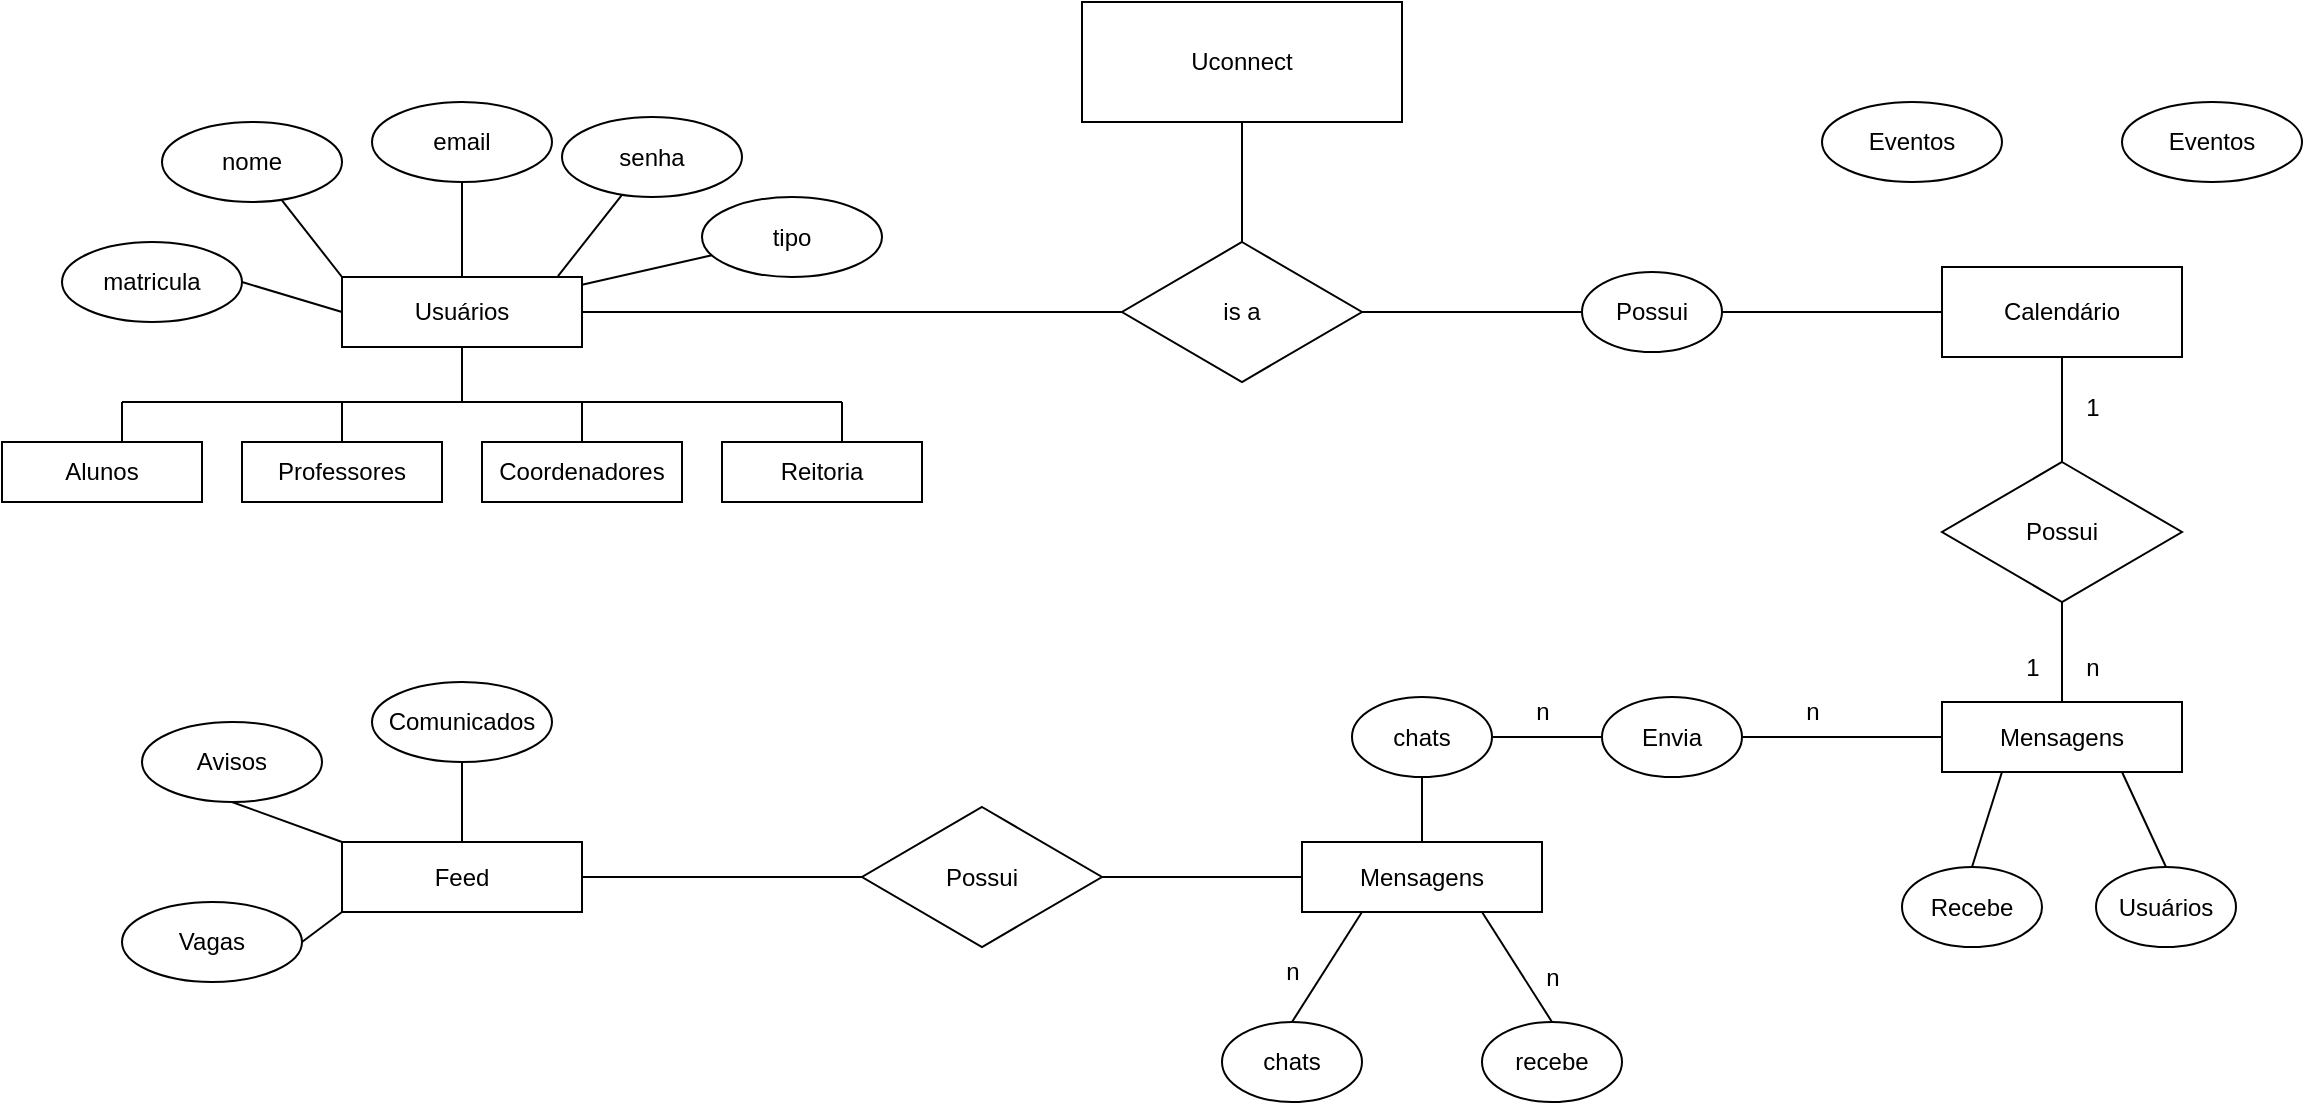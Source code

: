 <mxfile version="26.2.12">
  <diagram name="Página-1" id="XXjMigavx-W10F49XDjn">
    <mxGraphModel dx="1701" dy="1642" grid="1" gridSize="10" guides="1" tooltips="1" connect="1" arrows="1" fold="1" page="1" pageScale="1" pageWidth="827" pageHeight="1169" math="0" shadow="0">
      <root>
        <mxCell id="0" />
        <mxCell id="1" parent="0" />
        <mxCell id="xmNOLHHIbgw2WWlU3eTN-1" value="&lt;font style=&quot;vertical-align: inherit;&quot;&gt;&lt;font style=&quot;vertical-align: inherit;&quot;&gt;Uconnect&lt;/font&gt;&lt;/font&gt;" style="rounded=0;whiteSpace=wrap;html=1;" vertex="1" parent="1">
          <mxGeometry x="320" y="-80" width="160" height="60" as="geometry" />
        </mxCell>
        <mxCell id="xmNOLHHIbgw2WWlU3eTN-2" value="&lt;font style=&quot;vertical-align: inherit;&quot;&gt;&lt;font style=&quot;vertical-align: inherit;&quot;&gt;is a&lt;/font&gt;&lt;/font&gt;" style="rhombus;whiteSpace=wrap;html=1;" vertex="1" parent="1">
          <mxGeometry x="340" y="40" width="120" height="70" as="geometry" />
        </mxCell>
        <mxCell id="xmNOLHHIbgw2WWlU3eTN-4" value="" style="endArrow=none;html=1;rounded=0;entryX=0.5;entryY=1;entryDx=0;entryDy=0;exitX=0.5;exitY=0;exitDx=0;exitDy=0;" edge="1" parent="1" source="xmNOLHHIbgw2WWlU3eTN-2" target="xmNOLHHIbgw2WWlU3eTN-1">
          <mxGeometry width="50" height="50" relative="1" as="geometry">
            <mxPoint x="400" y="30" as="sourcePoint" />
            <mxPoint x="440" y="100" as="targetPoint" />
          </mxGeometry>
        </mxCell>
        <mxCell id="xmNOLHHIbgw2WWlU3eTN-6" value="&lt;font style=&quot;vertical-align: inherit;&quot;&gt;&lt;font style=&quot;vertical-align: inherit;&quot;&gt;Usuários&lt;/font&gt;&lt;/font&gt;" style="rounded=0;whiteSpace=wrap;html=1;" vertex="1" parent="1">
          <mxGeometry x="-50" y="57.5" width="120" height="35" as="geometry" />
        </mxCell>
        <mxCell id="xmNOLHHIbgw2WWlU3eTN-7" value="&lt;font style=&quot;vertical-align: inherit;&quot;&gt;&lt;font style=&quot;vertical-align: inherit;&quot;&gt;matricula&lt;/font&gt;&lt;/font&gt;" style="ellipse;whiteSpace=wrap;html=1;" vertex="1" parent="1">
          <mxGeometry x="-190" y="40" width="90" height="40" as="geometry" />
        </mxCell>
        <mxCell id="xmNOLHHIbgw2WWlU3eTN-8" value="&lt;font style=&quot;vertical-align: inherit;&quot;&gt;&lt;font style=&quot;vertical-align: inherit;&quot;&gt;nome&lt;/font&gt;&lt;/font&gt;" style="ellipse;whiteSpace=wrap;html=1;" vertex="1" parent="1">
          <mxGeometry x="-140" y="-20" width="90" height="40" as="geometry" />
        </mxCell>
        <mxCell id="xmNOLHHIbgw2WWlU3eTN-9" value="&lt;font style=&quot;vertical-align: inherit;&quot;&gt;&lt;font style=&quot;vertical-align: inherit;&quot;&gt;&lt;font style=&quot;vertical-align: inherit;&quot;&gt;&lt;font style=&quot;vertical-align: inherit;&quot;&gt;email&lt;/font&gt;&lt;/font&gt;&lt;/font&gt;&lt;/font&gt;" style="ellipse;whiteSpace=wrap;html=1;" vertex="1" parent="1">
          <mxGeometry x="-35" y="-30" width="90" height="40" as="geometry" />
        </mxCell>
        <mxCell id="xmNOLHHIbgw2WWlU3eTN-10" value="&lt;font style=&quot;vertical-align: inherit;&quot;&gt;&lt;font style=&quot;vertical-align: inherit;&quot;&gt;&lt;font style=&quot;vertical-align: inherit;&quot;&gt;&lt;font style=&quot;vertical-align: inherit;&quot;&gt;&lt;font style=&quot;vertical-align: inherit;&quot;&gt;&lt;font style=&quot;vertical-align: inherit;&quot;&gt;senha&lt;/font&gt;&lt;/font&gt;&lt;/font&gt;&lt;/font&gt;&lt;/font&gt;&lt;/font&gt;" style="ellipse;whiteSpace=wrap;html=1;" vertex="1" parent="1">
          <mxGeometry x="60" y="-22.5" width="90" height="40" as="geometry" />
        </mxCell>
        <mxCell id="xmNOLHHIbgw2WWlU3eTN-11" value="&lt;font style=&quot;vertical-align: inherit;&quot;&gt;&lt;font style=&quot;vertical-align: inherit;&quot;&gt;tipo&lt;/font&gt;&lt;/font&gt;" style="ellipse;whiteSpace=wrap;html=1;" vertex="1" parent="1">
          <mxGeometry x="130" y="17.5" width="90" height="40" as="geometry" />
        </mxCell>
        <mxCell id="xmNOLHHIbgw2WWlU3eTN-12" value="" style="endArrow=none;html=1;rounded=0;" edge="1" parent="1" source="xmNOLHHIbgw2WWlU3eTN-6" target="xmNOLHHIbgw2WWlU3eTN-11">
          <mxGeometry width="50" height="50" relative="1" as="geometry">
            <mxPoint x="250" y="150" as="sourcePoint" />
            <mxPoint x="300" y="100" as="targetPoint" />
          </mxGeometry>
        </mxCell>
        <mxCell id="xmNOLHHIbgw2WWlU3eTN-13" value="" style="endArrow=none;html=1;rounded=0;exitX=0.9;exitY=-0.014;exitDx=0;exitDy=0;exitPerimeter=0;" edge="1" parent="1" source="xmNOLHHIbgw2WWlU3eTN-6" target="xmNOLHHIbgw2WWlU3eTN-10">
          <mxGeometry width="50" height="50" relative="1" as="geometry">
            <mxPoint x="70" y="50" as="sourcePoint" />
            <mxPoint x="300" y="100" as="targetPoint" />
          </mxGeometry>
        </mxCell>
        <mxCell id="xmNOLHHIbgw2WWlU3eTN-14" value="" style="endArrow=none;html=1;rounded=0;exitX=0.5;exitY=0;exitDx=0;exitDy=0;entryX=0.5;entryY=1;entryDx=0;entryDy=0;" edge="1" parent="1" source="xmNOLHHIbgw2WWlU3eTN-6" target="xmNOLHHIbgw2WWlU3eTN-9">
          <mxGeometry width="50" height="50" relative="1" as="geometry">
            <mxPoint x="250" y="150" as="sourcePoint" />
            <mxPoint x="300" y="100" as="targetPoint" />
          </mxGeometry>
        </mxCell>
        <mxCell id="xmNOLHHIbgw2WWlU3eTN-15" value="" style="endArrow=none;html=1;rounded=0;exitX=0;exitY=0;exitDx=0;exitDy=0;" edge="1" parent="1" source="xmNOLHHIbgw2WWlU3eTN-6" target="xmNOLHHIbgw2WWlU3eTN-8">
          <mxGeometry width="50" height="50" relative="1" as="geometry">
            <mxPoint x="250" y="150" as="sourcePoint" />
            <mxPoint x="300" y="100" as="targetPoint" />
          </mxGeometry>
        </mxCell>
        <mxCell id="xmNOLHHIbgw2WWlU3eTN-16" value="" style="endArrow=none;html=1;rounded=0;exitX=0;exitY=0.5;exitDx=0;exitDy=0;entryX=1;entryY=0.5;entryDx=0;entryDy=0;" edge="1" parent="1" source="xmNOLHHIbgw2WWlU3eTN-6" target="xmNOLHHIbgw2WWlU3eTN-7">
          <mxGeometry width="50" height="50" relative="1" as="geometry">
            <mxPoint x="250" y="150" as="sourcePoint" />
            <mxPoint x="300" y="100" as="targetPoint" />
          </mxGeometry>
        </mxCell>
        <mxCell id="xmNOLHHIbgw2WWlU3eTN-17" value="" style="endArrow=none;html=1;rounded=0;exitX=1;exitY=0.5;exitDx=0;exitDy=0;" edge="1" parent="1" source="xmNOLHHIbgw2WWlU3eTN-6" target="xmNOLHHIbgw2WWlU3eTN-2">
          <mxGeometry width="50" height="50" relative="1" as="geometry">
            <mxPoint x="250" y="150" as="sourcePoint" />
            <mxPoint x="300" y="100" as="targetPoint" />
          </mxGeometry>
        </mxCell>
        <mxCell id="xmNOLHHIbgw2WWlU3eTN-18" value="&lt;font style=&quot;vertical-align: inherit;&quot;&gt;&lt;font style=&quot;vertical-align: inherit;&quot;&gt;Alunos&lt;/font&gt;&lt;/font&gt;" style="rounded=0;whiteSpace=wrap;html=1;" vertex="1" parent="1">
          <mxGeometry x="-220" y="140" width="100" height="30" as="geometry" />
        </mxCell>
        <mxCell id="xmNOLHHIbgw2WWlU3eTN-19" value="&lt;font style=&quot;vertical-align: inherit;&quot;&gt;&lt;font style=&quot;vertical-align: inherit;&quot;&gt;Professores&lt;/font&gt;&lt;/font&gt;" style="rounded=0;whiteSpace=wrap;html=1;" vertex="1" parent="1">
          <mxGeometry x="-100" y="140" width="100" height="30" as="geometry" />
        </mxCell>
        <mxCell id="xmNOLHHIbgw2WWlU3eTN-20" value="&lt;font style=&quot;vertical-align: inherit;&quot;&gt;&lt;font style=&quot;vertical-align: inherit;&quot;&gt;Coordenadores&lt;/font&gt;&lt;/font&gt;" style="rounded=0;whiteSpace=wrap;html=1;" vertex="1" parent="1">
          <mxGeometry x="20" y="140" width="100" height="30" as="geometry" />
        </mxCell>
        <mxCell id="xmNOLHHIbgw2WWlU3eTN-21" value="&lt;font style=&quot;vertical-align: inherit;&quot;&gt;&lt;font style=&quot;vertical-align: inherit;&quot;&gt;&lt;font style=&quot;vertical-align: inherit;&quot;&gt;&lt;font style=&quot;vertical-align: inherit;&quot;&gt;Reitoria&lt;/font&gt;&lt;/font&gt;&lt;/font&gt;&lt;/font&gt;" style="rounded=0;whiteSpace=wrap;html=1;" vertex="1" parent="1">
          <mxGeometry x="140" y="140" width="100" height="30" as="geometry" />
        </mxCell>
        <mxCell id="xmNOLHHIbgw2WWlU3eTN-22" value="" style="endArrow=none;html=1;rounded=0;entryX=0.5;entryY=1;entryDx=0;entryDy=0;" edge="1" parent="1" target="xmNOLHHIbgw2WWlU3eTN-6">
          <mxGeometry width="50" height="50" relative="1" as="geometry">
            <mxPoint x="10" y="120" as="sourcePoint" />
            <mxPoint x="160" y="100" as="targetPoint" />
          </mxGeometry>
        </mxCell>
        <mxCell id="xmNOLHHIbgw2WWlU3eTN-23" value="" style="endArrow=none;html=1;rounded=0;" edge="1" parent="1">
          <mxGeometry width="50" height="50" relative="1" as="geometry">
            <mxPoint x="-160" y="120" as="sourcePoint" />
            <mxPoint x="200" y="120" as="targetPoint" />
          </mxGeometry>
        </mxCell>
        <mxCell id="xmNOLHHIbgw2WWlU3eTN-24" value="" style="endArrow=none;html=1;rounded=0;" edge="1" parent="1">
          <mxGeometry width="50" height="50" relative="1" as="geometry">
            <mxPoint x="200" y="140" as="sourcePoint" />
            <mxPoint x="200" y="120" as="targetPoint" />
          </mxGeometry>
        </mxCell>
        <mxCell id="xmNOLHHIbgw2WWlU3eTN-25" value="" style="endArrow=none;html=1;rounded=0;exitX=0.5;exitY=0;exitDx=0;exitDy=0;" edge="1" parent="1" source="xmNOLHHIbgw2WWlU3eTN-20">
          <mxGeometry width="50" height="50" relative="1" as="geometry">
            <mxPoint x="110" y="150" as="sourcePoint" />
            <mxPoint x="70" y="120" as="targetPoint" />
          </mxGeometry>
        </mxCell>
        <mxCell id="xmNOLHHIbgw2WWlU3eTN-27" value="" style="endArrow=none;html=1;rounded=0;exitX=0.5;exitY=0;exitDx=0;exitDy=0;" edge="1" parent="1" source="xmNOLHHIbgw2WWlU3eTN-19">
          <mxGeometry width="50" height="50" relative="1" as="geometry">
            <mxPoint x="110" y="150" as="sourcePoint" />
            <mxPoint x="-50" y="120" as="targetPoint" />
          </mxGeometry>
        </mxCell>
        <mxCell id="xmNOLHHIbgw2WWlU3eTN-28" value="" style="endArrow=none;html=1;rounded=0;" edge="1" parent="1">
          <mxGeometry width="50" height="50" relative="1" as="geometry">
            <mxPoint x="-160" y="140" as="sourcePoint" />
            <mxPoint x="-160" y="120" as="targetPoint" />
          </mxGeometry>
        </mxCell>
        <mxCell id="xmNOLHHIbgw2WWlU3eTN-31" value="" style="endArrow=none;html=1;rounded=0;exitX=1;exitY=0.5;exitDx=0;exitDy=0;entryX=0;entryY=0.5;entryDx=0;entryDy=0;" edge="1" parent="1" source="xmNOLHHIbgw2WWlU3eTN-2" target="xmNOLHHIbgw2WWlU3eTN-32">
          <mxGeometry width="50" height="50" relative="1" as="geometry">
            <mxPoint x="590" y="150" as="sourcePoint" />
            <mxPoint x="560" y="80" as="targetPoint" />
          </mxGeometry>
        </mxCell>
        <mxCell id="xmNOLHHIbgw2WWlU3eTN-32" value="&lt;font style=&quot;vertical-align: inherit;&quot;&gt;&lt;font style=&quot;vertical-align: inherit;&quot;&gt;Possui&lt;/font&gt;&lt;/font&gt;" style="ellipse;whiteSpace=wrap;html=1;" vertex="1" parent="1">
          <mxGeometry x="570" y="55" width="70" height="40" as="geometry" />
        </mxCell>
        <mxCell id="xmNOLHHIbgw2WWlU3eTN-34" value="&lt;font style=&quot;vertical-align: inherit;&quot;&gt;&lt;font style=&quot;vertical-align: inherit;&quot;&gt;Calendário&lt;/font&gt;&lt;/font&gt;" style="rounded=0;whiteSpace=wrap;html=1;" vertex="1" parent="1">
          <mxGeometry x="750" y="52.5" width="120" height="45" as="geometry" />
        </mxCell>
        <mxCell id="xmNOLHHIbgw2WWlU3eTN-35" value="" style="endArrow=none;html=1;rounded=0;entryX=0;entryY=0.5;entryDx=0;entryDy=0;exitX=1;exitY=0.5;exitDx=0;exitDy=0;" edge="1" parent="1" source="xmNOLHHIbgw2WWlU3eTN-32" target="xmNOLHHIbgw2WWlU3eTN-34">
          <mxGeometry width="50" height="50" relative="1" as="geometry">
            <mxPoint x="590" y="150" as="sourcePoint" />
            <mxPoint x="640" y="100" as="targetPoint" />
          </mxGeometry>
        </mxCell>
        <mxCell id="xmNOLHHIbgw2WWlU3eTN-37" value="&lt;font style=&quot;vertical-align: inherit;&quot;&gt;&lt;font style=&quot;vertical-align: inherit;&quot;&gt;&lt;font style=&quot;vertical-align: inherit;&quot;&gt;&lt;font style=&quot;vertical-align: inherit;&quot;&gt;Eventos&lt;/font&gt;&lt;/font&gt;&lt;/font&gt;&lt;/font&gt;" style="ellipse;whiteSpace=wrap;html=1;" vertex="1" parent="1">
          <mxGeometry x="840" y="-30" width="90" height="40" as="geometry" />
        </mxCell>
        <mxCell id="xmNOLHHIbgw2WWlU3eTN-38" value="&lt;font style=&quot;vertical-align: inherit;&quot;&gt;&lt;font style=&quot;vertical-align: inherit;&quot;&gt;&lt;font style=&quot;vertical-align: inherit;&quot;&gt;&lt;font style=&quot;vertical-align: inherit;&quot;&gt;Eventos&lt;/font&gt;&lt;/font&gt;&lt;/font&gt;&lt;/font&gt;" style="ellipse;whiteSpace=wrap;html=1;" vertex="1" parent="1">
          <mxGeometry x="690" y="-30" width="90" height="40" as="geometry" />
        </mxCell>
        <mxCell id="xmNOLHHIbgw2WWlU3eTN-39" value="&lt;font style=&quot;vertical-align: inherit;&quot;&gt;&lt;font style=&quot;vertical-align: inherit;&quot;&gt;Feed&lt;/font&gt;&lt;/font&gt;" style="rounded=0;whiteSpace=wrap;html=1;" vertex="1" parent="1">
          <mxGeometry x="-50" y="340" width="120" height="35" as="geometry" />
        </mxCell>
        <mxCell id="xmNOLHHIbgw2WWlU3eTN-41" value="&lt;font style=&quot;vertical-align: inherit;&quot;&gt;&lt;font style=&quot;vertical-align: inherit;&quot;&gt;&lt;font style=&quot;vertical-align: inherit;&quot;&gt;&lt;font style=&quot;vertical-align: inherit;&quot;&gt;Comunicados&lt;/font&gt;&lt;/font&gt;&lt;/font&gt;&lt;/font&gt;" style="ellipse;whiteSpace=wrap;html=1;" vertex="1" parent="1">
          <mxGeometry x="-35" y="260" width="90" height="40" as="geometry" />
        </mxCell>
        <mxCell id="xmNOLHHIbgw2WWlU3eTN-43" value="&lt;font style=&quot;vertical-align: inherit;&quot;&gt;&lt;font style=&quot;vertical-align: inherit;&quot;&gt;Avisos&lt;/font&gt;&lt;/font&gt;" style="ellipse;whiteSpace=wrap;html=1;" vertex="1" parent="1">
          <mxGeometry x="-150" y="280" width="90" height="40" as="geometry" />
        </mxCell>
        <mxCell id="xmNOLHHIbgw2WWlU3eTN-44" value="&lt;font style=&quot;vertical-align: inherit;&quot;&gt;&lt;font style=&quot;vertical-align: inherit;&quot;&gt;Vagas&lt;/font&gt;&lt;/font&gt;" style="ellipse;whiteSpace=wrap;html=1;" vertex="1" parent="1">
          <mxGeometry x="-160" y="370" width="90" height="40" as="geometry" />
        </mxCell>
        <mxCell id="xmNOLHHIbgw2WWlU3eTN-45" value="" style="endArrow=none;html=1;rounded=0;entryX=0.5;entryY=1;entryDx=0;entryDy=0;exitX=0.5;exitY=0;exitDx=0;exitDy=0;" edge="1" parent="1" source="xmNOLHHIbgw2WWlU3eTN-39" target="xmNOLHHIbgw2WWlU3eTN-41">
          <mxGeometry width="50" height="50" relative="1" as="geometry">
            <mxPoint x="25" y="340" as="sourcePoint" />
            <mxPoint x="130" y="250" as="targetPoint" />
          </mxGeometry>
        </mxCell>
        <mxCell id="xmNOLHHIbgw2WWlU3eTN-46" value="" style="endArrow=none;html=1;rounded=0;entryX=0.5;entryY=1;entryDx=0;entryDy=0;exitX=0;exitY=0;exitDx=0;exitDy=0;" edge="1" parent="1" source="xmNOLHHIbgw2WWlU3eTN-39" target="xmNOLHHIbgw2WWlU3eTN-43">
          <mxGeometry width="50" height="50" relative="1" as="geometry">
            <mxPoint x="80" y="300" as="sourcePoint" />
            <mxPoint x="130" y="250" as="targetPoint" />
          </mxGeometry>
        </mxCell>
        <mxCell id="xmNOLHHIbgw2WWlU3eTN-47" value="" style="endArrow=none;html=1;rounded=0;exitX=1;exitY=0.5;exitDx=0;exitDy=0;entryX=0;entryY=1;entryDx=0;entryDy=0;" edge="1" parent="1" source="xmNOLHHIbgw2WWlU3eTN-44" target="xmNOLHHIbgw2WWlU3eTN-39">
          <mxGeometry width="50" height="50" relative="1" as="geometry">
            <mxPoint x="80" y="300" as="sourcePoint" />
            <mxPoint x="130" y="250" as="targetPoint" />
          </mxGeometry>
        </mxCell>
        <mxCell id="xmNOLHHIbgw2WWlU3eTN-48" value="" style="endArrow=none;html=1;rounded=0;entryX=0;entryY=0.5;entryDx=0;entryDy=0;exitX=1;exitY=0.5;exitDx=0;exitDy=0;" edge="1" parent="1" source="xmNOLHHIbgw2WWlU3eTN-39" target="xmNOLHHIbgw2WWlU3eTN-50">
          <mxGeometry width="50" height="50" relative="1" as="geometry">
            <mxPoint x="80" y="300" as="sourcePoint" />
            <mxPoint x="225.714" y="324.286" as="targetPoint" />
          </mxGeometry>
        </mxCell>
        <mxCell id="xmNOLHHIbgw2WWlU3eTN-50" value="&lt;font style=&quot;vertical-align: inherit;&quot;&gt;&lt;font style=&quot;vertical-align: inherit;&quot;&gt;Possui&lt;/font&gt;&lt;/font&gt;" style="rhombus;whiteSpace=wrap;html=1;" vertex="1" parent="1">
          <mxGeometry x="210" y="322.5" width="120" height="70" as="geometry" />
        </mxCell>
        <mxCell id="xmNOLHHIbgw2WWlU3eTN-51" value="&lt;font style=&quot;vertical-align: inherit;&quot;&gt;&lt;font style=&quot;vertical-align: inherit;&quot;&gt;Mensagens&lt;/font&gt;&lt;/font&gt;" style="rounded=0;whiteSpace=wrap;html=1;" vertex="1" parent="1">
          <mxGeometry x="430" y="340" width="120" height="35" as="geometry" />
        </mxCell>
        <mxCell id="xmNOLHHIbgw2WWlU3eTN-52" value="" style="endArrow=none;html=1;rounded=0;entryX=0;entryY=0.5;entryDx=0;entryDy=0;exitX=1;exitY=0.5;exitDx=0;exitDy=0;" edge="1" parent="1" source="xmNOLHHIbgw2WWlU3eTN-50" target="xmNOLHHIbgw2WWlU3eTN-51">
          <mxGeometry width="50" height="50" relative="1" as="geometry">
            <mxPoint x="80" y="300" as="sourcePoint" />
            <mxPoint x="130" y="250" as="targetPoint" />
          </mxGeometry>
        </mxCell>
        <mxCell id="xmNOLHHIbgw2WWlU3eTN-53" value="&lt;font style=&quot;vertical-align: inherit;&quot;&gt;&lt;font style=&quot;vertical-align: inherit;&quot;&gt;chats&lt;/font&gt;&lt;/font&gt;" style="ellipse;whiteSpace=wrap;html=1;" vertex="1" parent="1">
          <mxGeometry x="390" y="430" width="70" height="40" as="geometry" />
        </mxCell>
        <mxCell id="xmNOLHHIbgw2WWlU3eTN-54" value="&lt;font style=&quot;vertical-align: inherit;&quot;&gt;&lt;font style=&quot;vertical-align: inherit;&quot;&gt;recebe&lt;/font&gt;&lt;/font&gt;" style="ellipse;whiteSpace=wrap;html=1;" vertex="1" parent="1">
          <mxGeometry x="520" y="430" width="70" height="40" as="geometry" />
        </mxCell>
        <mxCell id="xmNOLHHIbgw2WWlU3eTN-55" value="" style="endArrow=none;html=1;rounded=0;exitX=0.5;exitY=0;exitDx=0;exitDy=0;entryX=0.25;entryY=1;entryDx=0;entryDy=0;" edge="1" parent="1" source="xmNOLHHIbgw2WWlU3eTN-53" target="xmNOLHHIbgw2WWlU3eTN-51">
          <mxGeometry width="50" height="50" relative="1" as="geometry">
            <mxPoint x="540" y="320" as="sourcePoint" />
            <mxPoint x="590" y="270" as="targetPoint" />
          </mxGeometry>
        </mxCell>
        <mxCell id="xmNOLHHIbgw2WWlU3eTN-56" value="" style="endArrow=none;html=1;rounded=0;exitX=0.5;exitY=0;exitDx=0;exitDy=0;entryX=0.75;entryY=1;entryDx=0;entryDy=0;" edge="1" parent="1" source="xmNOLHHIbgw2WWlU3eTN-54" target="xmNOLHHIbgw2WWlU3eTN-51">
          <mxGeometry width="50" height="50" relative="1" as="geometry">
            <mxPoint x="540" y="320" as="sourcePoint" />
            <mxPoint x="590" y="270" as="targetPoint" />
          </mxGeometry>
        </mxCell>
        <mxCell id="xmNOLHHIbgw2WWlU3eTN-57" value="&lt;font style=&quot;vertical-align: inherit;&quot;&gt;&lt;font style=&quot;vertical-align: inherit;&quot;&gt;n&lt;/font&gt;&lt;/font&gt;" style="text;html=1;align=center;verticalAlign=middle;resizable=0;points=[];autosize=1;strokeColor=none;fillColor=none;" vertex="1" parent="1">
          <mxGeometry x="410" y="390" width="30" height="30" as="geometry" />
        </mxCell>
        <mxCell id="xmNOLHHIbgw2WWlU3eTN-58" value="&lt;font style=&quot;vertical-align: inherit;&quot;&gt;&lt;font style=&quot;vertical-align: inherit;&quot;&gt;n&lt;/font&gt;&lt;/font&gt;" style="text;html=1;align=center;verticalAlign=middle;resizable=0;points=[];autosize=1;strokeColor=none;fillColor=none;" vertex="1" parent="1">
          <mxGeometry x="540" y="392.5" width="30" height="30" as="geometry" />
        </mxCell>
        <mxCell id="xmNOLHHIbgw2WWlU3eTN-59" value="" style="endArrow=none;html=1;rounded=0;exitX=0.5;exitY=0;exitDx=0;exitDy=0;" edge="1" parent="1" source="xmNOLHHIbgw2WWlU3eTN-60">
          <mxGeometry width="50" height="50" relative="1" as="geometry">
            <mxPoint x="540" y="320" as="sourcePoint" />
            <mxPoint x="490" y="280" as="targetPoint" />
          </mxGeometry>
        </mxCell>
        <mxCell id="xmNOLHHIbgw2WWlU3eTN-61" value="" style="endArrow=none;html=1;rounded=0;exitX=0.5;exitY=0;exitDx=0;exitDy=0;" edge="1" parent="1" source="xmNOLHHIbgw2WWlU3eTN-51" target="xmNOLHHIbgw2WWlU3eTN-60">
          <mxGeometry width="50" height="50" relative="1" as="geometry">
            <mxPoint x="490" y="340" as="sourcePoint" />
            <mxPoint x="490" y="280" as="targetPoint" />
          </mxGeometry>
        </mxCell>
        <mxCell id="xmNOLHHIbgw2WWlU3eTN-60" value="&lt;font style=&quot;vertical-align: inherit;&quot;&gt;&lt;font style=&quot;vertical-align: inherit;&quot;&gt;chats&lt;/font&gt;&lt;/font&gt;" style="ellipse;whiteSpace=wrap;html=1;" vertex="1" parent="1">
          <mxGeometry x="455" y="267.5" width="70" height="40" as="geometry" />
        </mxCell>
        <mxCell id="xmNOLHHIbgw2WWlU3eTN-62" value="&lt;font style=&quot;vertical-align: inherit;&quot;&gt;&lt;font style=&quot;vertical-align: inherit;&quot;&gt;Envia&lt;/font&gt;&lt;/font&gt;" style="ellipse;whiteSpace=wrap;html=1;" vertex="1" parent="1">
          <mxGeometry x="580" y="267.5" width="70" height="40" as="geometry" />
        </mxCell>
        <mxCell id="xmNOLHHIbgw2WWlU3eTN-63" value="" style="endArrow=none;html=1;rounded=0;exitX=1;exitY=0.5;exitDx=0;exitDy=0;" edge="1" parent="1" source="xmNOLHHIbgw2WWlU3eTN-60" target="xmNOLHHIbgw2WWlU3eTN-62">
          <mxGeometry width="50" height="50" relative="1" as="geometry">
            <mxPoint x="540" y="320" as="sourcePoint" />
            <mxPoint x="590" y="270" as="targetPoint" />
          </mxGeometry>
        </mxCell>
        <mxCell id="xmNOLHHIbgw2WWlU3eTN-64" value="&lt;font style=&quot;vertical-align: inherit;&quot;&gt;&lt;font style=&quot;vertical-align: inherit;&quot;&gt;n&lt;/font&gt;&lt;/font&gt;" style="text;html=1;align=center;verticalAlign=middle;resizable=0;points=[];autosize=1;strokeColor=none;fillColor=none;" vertex="1" parent="1">
          <mxGeometry x="535" y="260" width="30" height="30" as="geometry" />
        </mxCell>
        <mxCell id="xmNOLHHIbgw2WWlU3eTN-65" value="&lt;font style=&quot;vertical-align: inherit;&quot;&gt;&lt;font style=&quot;vertical-align: inherit;&quot;&gt;Mensagens&lt;/font&gt;&lt;/font&gt;" style="rounded=0;whiteSpace=wrap;html=1;" vertex="1" parent="1">
          <mxGeometry x="750" y="270" width="120" height="35" as="geometry" />
        </mxCell>
        <mxCell id="xmNOLHHIbgw2WWlU3eTN-66" value="" style="endArrow=none;html=1;rounded=0;entryX=0;entryY=0.5;entryDx=0;entryDy=0;" edge="1" parent="1" source="xmNOLHHIbgw2WWlU3eTN-62" target="xmNOLHHIbgw2WWlU3eTN-65">
          <mxGeometry width="50" height="50" relative="1" as="geometry">
            <mxPoint x="540" y="320" as="sourcePoint" />
            <mxPoint x="590" y="270" as="targetPoint" />
          </mxGeometry>
        </mxCell>
        <mxCell id="xmNOLHHIbgw2WWlU3eTN-67" value="&lt;font style=&quot;vertical-align: inherit;&quot;&gt;&lt;font style=&quot;vertical-align: inherit;&quot;&gt;Recebe&lt;/font&gt;&lt;/font&gt;" style="ellipse;whiteSpace=wrap;html=1;" vertex="1" parent="1">
          <mxGeometry x="730" y="352.5" width="70" height="40" as="geometry" />
        </mxCell>
        <mxCell id="xmNOLHHIbgw2WWlU3eTN-68" value="&lt;font style=&quot;vertical-align: inherit;&quot;&gt;&lt;font style=&quot;vertical-align: inherit;&quot;&gt;&lt;font style=&quot;vertical-align: inherit;&quot;&gt;&lt;font style=&quot;vertical-align: inherit;&quot;&gt;Usuários&lt;/font&gt;&lt;/font&gt;&lt;/font&gt;&lt;/font&gt;" style="ellipse;whiteSpace=wrap;html=1;" vertex="1" parent="1">
          <mxGeometry x="827" y="352.5" width="70" height="40" as="geometry" />
        </mxCell>
        <mxCell id="xmNOLHHIbgw2WWlU3eTN-69" value="" style="endArrow=none;html=1;rounded=0;entryX=0.25;entryY=1;entryDx=0;entryDy=0;exitX=0.5;exitY=0;exitDx=0;exitDy=0;" edge="1" parent="1" source="xmNOLHHIbgw2WWlU3eTN-67" target="xmNOLHHIbgw2WWlU3eTN-65">
          <mxGeometry width="50" height="50" relative="1" as="geometry">
            <mxPoint x="540" y="320" as="sourcePoint" />
            <mxPoint x="590" y="270" as="targetPoint" />
          </mxGeometry>
        </mxCell>
        <mxCell id="xmNOLHHIbgw2WWlU3eTN-70" value="" style="endArrow=none;html=1;rounded=0;entryX=0.75;entryY=1;entryDx=0;entryDy=0;exitX=0.5;exitY=0;exitDx=0;exitDy=0;" edge="1" parent="1" source="xmNOLHHIbgw2WWlU3eTN-68" target="xmNOLHHIbgw2WWlU3eTN-65">
          <mxGeometry width="50" height="50" relative="1" as="geometry">
            <mxPoint x="540" y="320" as="sourcePoint" />
            <mxPoint x="590" y="270" as="targetPoint" />
          </mxGeometry>
        </mxCell>
        <mxCell id="xmNOLHHIbgw2WWlU3eTN-71" value="&lt;font style=&quot;vertical-align: inherit;&quot;&gt;&lt;font style=&quot;vertical-align: inherit;&quot;&gt;n&lt;/font&gt;&lt;/font&gt;" style="text;html=1;align=center;verticalAlign=middle;resizable=0;points=[];autosize=1;strokeColor=none;fillColor=none;" vertex="1" parent="1">
          <mxGeometry x="670" y="260" width="30" height="30" as="geometry" />
        </mxCell>
        <mxCell id="xmNOLHHIbgw2WWlU3eTN-72" value="&lt;font style=&quot;vertical-align: inherit;&quot;&gt;&lt;font style=&quot;vertical-align: inherit;&quot;&gt;Possui&lt;/font&gt;&lt;/font&gt;" style="rhombus;whiteSpace=wrap;html=1;" vertex="1" parent="1">
          <mxGeometry x="750" y="150" width="120" height="70" as="geometry" />
        </mxCell>
        <mxCell id="xmNOLHHIbgw2WWlU3eTN-73" value="" style="endArrow=none;html=1;rounded=0;entryX=0.5;entryY=0;entryDx=0;entryDy=0;" edge="1" parent="1" source="xmNOLHHIbgw2WWlU3eTN-34" target="xmNOLHHIbgw2WWlU3eTN-72">
          <mxGeometry width="50" height="50" relative="1" as="geometry">
            <mxPoint x="540" y="320" as="sourcePoint" />
            <mxPoint x="590" y="270" as="targetPoint" />
          </mxGeometry>
        </mxCell>
        <mxCell id="xmNOLHHIbgw2WWlU3eTN-74" value="" style="endArrow=none;html=1;rounded=0;exitX=0.5;exitY=1;exitDx=0;exitDy=0;entryX=0.5;entryY=0;entryDx=0;entryDy=0;" edge="1" parent="1" source="xmNOLHHIbgw2WWlU3eTN-72" target="xmNOLHHIbgw2WWlU3eTN-65">
          <mxGeometry width="50" height="50" relative="1" as="geometry">
            <mxPoint x="540" y="320" as="sourcePoint" />
            <mxPoint x="590" y="270" as="targetPoint" />
          </mxGeometry>
        </mxCell>
        <mxCell id="xmNOLHHIbgw2WWlU3eTN-75" value="&lt;font style=&quot;vertical-align: inherit;&quot;&gt;&lt;font style=&quot;vertical-align: inherit;&quot;&gt;1&lt;/font&gt;&lt;/font&gt;" style="text;html=1;align=center;verticalAlign=middle;resizable=0;points=[];autosize=1;strokeColor=none;fillColor=none;" vertex="1" parent="1">
          <mxGeometry x="780" y="237.5" width="30" height="30" as="geometry" />
        </mxCell>
        <mxCell id="xmNOLHHIbgw2WWlU3eTN-76" value="&lt;font style=&quot;vertical-align: inherit;&quot;&gt;&lt;font style=&quot;vertical-align: inherit;&quot;&gt;n&lt;/font&gt;&lt;/font&gt;" style="text;html=1;align=center;verticalAlign=middle;resizable=0;points=[];autosize=1;strokeColor=none;fillColor=none;" vertex="1" parent="1">
          <mxGeometry x="810" y="237.5" width="30" height="30" as="geometry" />
        </mxCell>
        <mxCell id="xmNOLHHIbgw2WWlU3eTN-77" value="&lt;font style=&quot;vertical-align: inherit;&quot;&gt;&lt;font style=&quot;vertical-align: inherit;&quot;&gt;1&lt;/font&gt;&lt;/font&gt;" style="text;html=1;align=center;verticalAlign=middle;resizable=0;points=[];autosize=1;strokeColor=none;fillColor=none;" vertex="1" parent="1">
          <mxGeometry x="810" y="108" width="30" height="30" as="geometry" />
        </mxCell>
      </root>
    </mxGraphModel>
  </diagram>
</mxfile>
